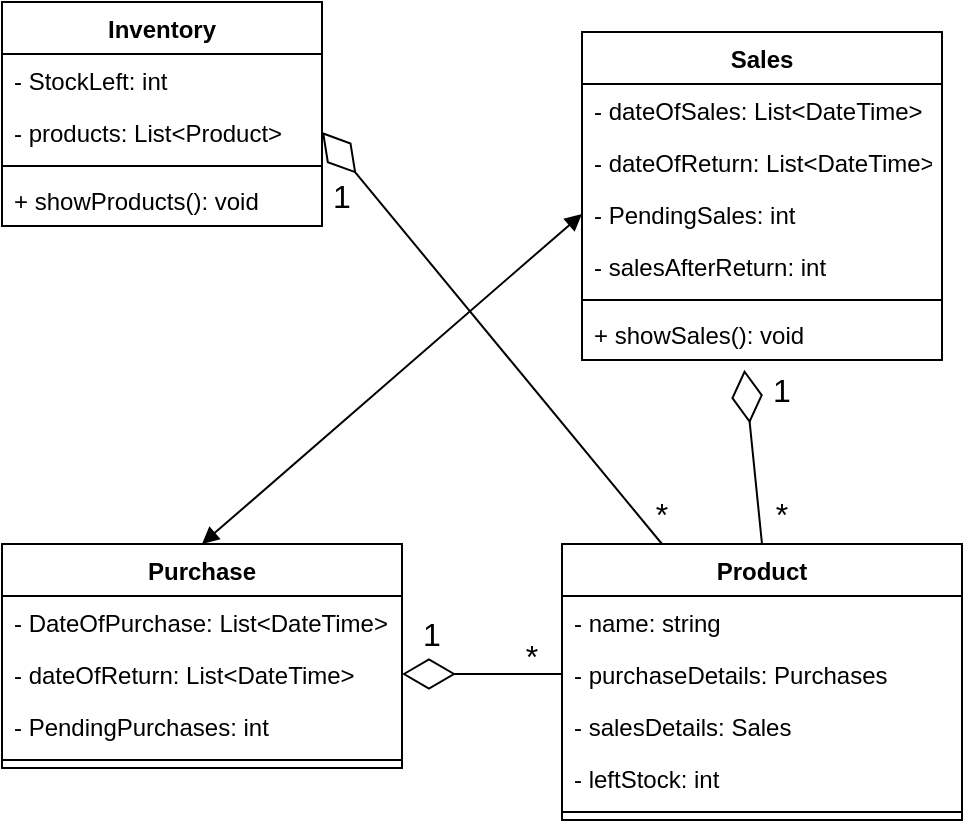 <mxfile version="16.4.7" type="device"><diagram id="Yd_rk0ZpZPj7ZJbNzEig" name="Page-1"><mxGraphModel dx="1209" dy="662" grid="1" gridSize="10" guides="1" tooltips="1" connect="1" arrows="1" fold="1" page="1" pageScale="1" pageWidth="850" pageHeight="1100" math="0" shadow="0"><root><mxCell id="0"/><mxCell id="1" parent="0"/><mxCell id="6Stz1itdVEhleYSY3CaR-1" value="Inventory" style="swimlane;fontStyle=1;align=center;verticalAlign=top;childLayout=stackLayout;horizontal=1;startSize=26;horizontalStack=0;resizeParent=1;resizeParentMax=0;resizeLast=0;collapsible=1;marginBottom=0;" vertex="1" parent="1"><mxGeometry x="130" y="79" width="160" height="112" as="geometry"/></mxCell><mxCell id="6Stz1itdVEhleYSY3CaR-2" value="- StockLeft: int" style="text;strokeColor=none;fillColor=none;align=left;verticalAlign=top;spacingLeft=4;spacingRight=4;overflow=hidden;rotatable=0;points=[[0,0.5],[1,0.5]];portConstraint=eastwest;" vertex="1" parent="6Stz1itdVEhleYSY3CaR-1"><mxGeometry y="26" width="160" height="26" as="geometry"/></mxCell><mxCell id="6Stz1itdVEhleYSY3CaR-5" value="- products: List&lt;Product&gt;" style="text;strokeColor=none;fillColor=none;align=left;verticalAlign=top;spacingLeft=4;spacingRight=4;overflow=hidden;rotatable=0;points=[[0,0.5],[1,0.5]];portConstraint=eastwest;" vertex="1" parent="6Stz1itdVEhleYSY3CaR-1"><mxGeometry y="52" width="160" height="26" as="geometry"/></mxCell><mxCell id="6Stz1itdVEhleYSY3CaR-3" value="" style="line;strokeWidth=1;fillColor=none;align=left;verticalAlign=middle;spacingTop=-1;spacingLeft=3;spacingRight=3;rotatable=0;labelPosition=right;points=[];portConstraint=eastwest;" vertex="1" parent="6Stz1itdVEhleYSY3CaR-1"><mxGeometry y="78" width="160" height="8" as="geometry"/></mxCell><mxCell id="6Stz1itdVEhleYSY3CaR-4" value="+ showProducts(): void" style="text;strokeColor=none;fillColor=none;align=left;verticalAlign=top;spacingLeft=4;spacingRight=4;overflow=hidden;rotatable=0;points=[[0,0.5],[1,0.5]];portConstraint=eastwest;" vertex="1" parent="6Stz1itdVEhleYSY3CaR-1"><mxGeometry y="86" width="160" height="26" as="geometry"/></mxCell><mxCell id="6Stz1itdVEhleYSY3CaR-6" value="Sales" style="swimlane;fontStyle=1;align=center;verticalAlign=top;childLayout=stackLayout;horizontal=1;startSize=26;horizontalStack=0;resizeParent=1;resizeParentMax=0;resizeLast=0;collapsible=1;marginBottom=0;" vertex="1" parent="1"><mxGeometry x="420" y="94" width="180" height="164" as="geometry"/></mxCell><mxCell id="6Stz1itdVEhleYSY3CaR-7" value="- dateOfSales: List&lt;DateTime&gt;" style="text;strokeColor=none;fillColor=none;align=left;verticalAlign=top;spacingLeft=4;spacingRight=4;overflow=hidden;rotatable=0;points=[[0,0.5],[1,0.5]];portConstraint=eastwest;" vertex="1" parent="6Stz1itdVEhleYSY3CaR-6"><mxGeometry y="26" width="180" height="26" as="geometry"/></mxCell><mxCell id="6Stz1itdVEhleYSY3CaR-8" value="- dateOfReturn: List&lt;DateTime&gt;" style="text;strokeColor=none;fillColor=none;align=left;verticalAlign=top;spacingLeft=4;spacingRight=4;overflow=hidden;rotatable=0;points=[[0,0.5],[1,0.5]];portConstraint=eastwest;" vertex="1" parent="6Stz1itdVEhleYSY3CaR-6"><mxGeometry y="52" width="180" height="26" as="geometry"/></mxCell><mxCell id="6Stz1itdVEhleYSY3CaR-11" value="- PendingSales: int" style="text;strokeColor=none;fillColor=none;align=left;verticalAlign=top;spacingLeft=4;spacingRight=4;overflow=hidden;rotatable=0;points=[[0,0.5],[1,0.5]];portConstraint=eastwest;" vertex="1" parent="6Stz1itdVEhleYSY3CaR-6"><mxGeometry y="78" width="180" height="26" as="geometry"/></mxCell><mxCell id="6Stz1itdVEhleYSY3CaR-12" value="- salesAfterReturn: int" style="text;strokeColor=none;fillColor=none;align=left;verticalAlign=top;spacingLeft=4;spacingRight=4;overflow=hidden;rotatable=0;points=[[0,0.5],[1,0.5]];portConstraint=eastwest;" vertex="1" parent="6Stz1itdVEhleYSY3CaR-6"><mxGeometry y="104" width="180" height="26" as="geometry"/></mxCell><mxCell id="6Stz1itdVEhleYSY3CaR-9" value="" style="line;strokeWidth=1;fillColor=none;align=left;verticalAlign=middle;spacingTop=-1;spacingLeft=3;spacingRight=3;rotatable=0;labelPosition=right;points=[];portConstraint=eastwest;" vertex="1" parent="6Stz1itdVEhleYSY3CaR-6"><mxGeometry y="130" width="180" height="8" as="geometry"/></mxCell><mxCell id="6Stz1itdVEhleYSY3CaR-10" value="+ showSales(): void" style="text;strokeColor=none;fillColor=none;align=left;verticalAlign=top;spacingLeft=4;spacingRight=4;overflow=hidden;rotatable=0;points=[[0,0.5],[1,0.5]];portConstraint=eastwest;" vertex="1" parent="6Stz1itdVEhleYSY3CaR-6"><mxGeometry y="138" width="180" height="26" as="geometry"/></mxCell><mxCell id="6Stz1itdVEhleYSY3CaR-13" value="Purchase" style="swimlane;fontStyle=1;align=center;verticalAlign=top;childLayout=stackLayout;horizontal=1;startSize=26;horizontalStack=0;resizeParent=1;resizeParentMax=0;resizeLast=0;collapsible=1;marginBottom=0;" vertex="1" parent="1"><mxGeometry x="130" y="350" width="200" height="112" as="geometry"/></mxCell><mxCell id="6Stz1itdVEhleYSY3CaR-14" value="- DateOfPurchase: List&lt;DateTime&gt;" style="text;strokeColor=none;fillColor=none;align=left;verticalAlign=top;spacingLeft=4;spacingRight=4;overflow=hidden;rotatable=0;points=[[0,0.5],[1,0.5]];portConstraint=eastwest;" vertex="1" parent="6Stz1itdVEhleYSY3CaR-13"><mxGeometry y="26" width="200" height="26" as="geometry"/></mxCell><mxCell id="6Stz1itdVEhleYSY3CaR-15" value="- dateOfReturn: List&lt;DateTime&gt;" style="text;strokeColor=none;fillColor=none;align=left;verticalAlign=top;spacingLeft=4;spacingRight=4;overflow=hidden;rotatable=0;points=[[0,0.5],[1,0.5]];portConstraint=eastwest;" vertex="1" parent="6Stz1itdVEhleYSY3CaR-13"><mxGeometry y="52" width="200" height="26" as="geometry"/></mxCell><mxCell id="6Stz1itdVEhleYSY3CaR-17" value="- PendingPurchases: int" style="text;strokeColor=none;fillColor=none;align=left;verticalAlign=top;spacingLeft=4;spacingRight=4;overflow=hidden;rotatable=0;points=[[0,0.5],[1,0.5]];portConstraint=eastwest;" vertex="1" parent="6Stz1itdVEhleYSY3CaR-13"><mxGeometry y="78" width="200" height="26" as="geometry"/></mxCell><mxCell id="6Stz1itdVEhleYSY3CaR-16" value="" style="line;strokeWidth=1;fillColor=none;align=left;verticalAlign=middle;spacingTop=-1;spacingLeft=3;spacingRight=3;rotatable=0;labelPosition=right;points=[];portConstraint=eastwest;" vertex="1" parent="6Stz1itdVEhleYSY3CaR-13"><mxGeometry y="104" width="200" height="8" as="geometry"/></mxCell><mxCell id="6Stz1itdVEhleYSY3CaR-18" value="Product" style="swimlane;fontStyle=1;align=center;verticalAlign=top;childLayout=stackLayout;horizontal=1;startSize=26;horizontalStack=0;resizeParent=1;resizeParentMax=0;resizeLast=0;collapsible=1;marginBottom=0;" vertex="1" parent="1"><mxGeometry x="410" y="350" width="200" height="138" as="geometry"/></mxCell><mxCell id="6Stz1itdVEhleYSY3CaR-19" value="- name: string" style="text;strokeColor=none;fillColor=none;align=left;verticalAlign=top;spacingLeft=4;spacingRight=4;overflow=hidden;rotatable=0;points=[[0,0.5],[1,0.5]];portConstraint=eastwest;" vertex="1" parent="6Stz1itdVEhleYSY3CaR-18"><mxGeometry y="26" width="200" height="26" as="geometry"/></mxCell><mxCell id="6Stz1itdVEhleYSY3CaR-20" value="- purchaseDetails: Purchases" style="text;strokeColor=none;fillColor=none;align=left;verticalAlign=top;spacingLeft=4;spacingRight=4;overflow=hidden;rotatable=0;points=[[0,0.5],[1,0.5]];portConstraint=eastwest;" vertex="1" parent="6Stz1itdVEhleYSY3CaR-18"><mxGeometry y="52" width="200" height="26" as="geometry"/></mxCell><mxCell id="6Stz1itdVEhleYSY3CaR-21" value="- salesDetails: Sales" style="text;strokeColor=none;fillColor=none;align=left;verticalAlign=top;spacingLeft=4;spacingRight=4;overflow=hidden;rotatable=0;points=[[0,0.5],[1,0.5]];portConstraint=eastwest;" vertex="1" parent="6Stz1itdVEhleYSY3CaR-18"><mxGeometry y="78" width="200" height="26" as="geometry"/></mxCell><mxCell id="6Stz1itdVEhleYSY3CaR-23" value="- leftStock: int" style="text;strokeColor=none;fillColor=none;align=left;verticalAlign=top;spacingLeft=4;spacingRight=4;overflow=hidden;rotatable=0;points=[[0,0.5],[1,0.5]];portConstraint=eastwest;" vertex="1" parent="6Stz1itdVEhleYSY3CaR-18"><mxGeometry y="104" width="200" height="26" as="geometry"/></mxCell><mxCell id="6Stz1itdVEhleYSY3CaR-22" value="" style="line;strokeWidth=1;fillColor=none;align=left;verticalAlign=middle;spacingTop=-1;spacingLeft=3;spacingRight=3;rotatable=0;labelPosition=right;points=[];portConstraint=eastwest;" vertex="1" parent="6Stz1itdVEhleYSY3CaR-18"><mxGeometry y="130" width="200" height="8" as="geometry"/></mxCell><mxCell id="6Stz1itdVEhleYSY3CaR-25" value="" style="endArrow=diamondThin;endFill=0;endSize=24;html=1;rounded=0;entryX=1;entryY=0.5;entryDx=0;entryDy=0;exitX=0;exitY=0.5;exitDx=0;exitDy=0;" edge="1" parent="1" source="6Stz1itdVEhleYSY3CaR-20" target="6Stz1itdVEhleYSY3CaR-15"><mxGeometry width="160" relative="1" as="geometry"><mxPoint x="300" y="380" as="sourcePoint"/><mxPoint x="460" y="380" as="targetPoint"/></mxGeometry></mxCell><mxCell id="6Stz1itdVEhleYSY3CaR-28" value="" style="endArrow=diamondThin;endFill=0;endSize=24;html=1;rounded=0;entryX=0.451;entryY=1.188;entryDx=0;entryDy=0;entryPerimeter=0;exitX=0.5;exitY=0;exitDx=0;exitDy=0;" edge="1" parent="1" source="6Stz1itdVEhleYSY3CaR-18" target="6Stz1itdVEhleYSY3CaR-10"><mxGeometry width="160" relative="1" as="geometry"><mxPoint x="390" y="380" as="sourcePoint"/><mxPoint x="550" y="380" as="targetPoint"/></mxGeometry></mxCell><mxCell id="6Stz1itdVEhleYSY3CaR-29" value="" style="endArrow=block;startArrow=block;endFill=1;startFill=1;html=1;rounded=0;exitX=0.5;exitY=0;exitDx=0;exitDy=0;entryX=0;entryY=0.5;entryDx=0;entryDy=0;" edge="1" parent="1" source="6Stz1itdVEhleYSY3CaR-13" target="6Stz1itdVEhleYSY3CaR-11"><mxGeometry width="160" relative="1" as="geometry"><mxPoint x="270" y="380" as="sourcePoint"/><mxPoint x="430" y="380" as="targetPoint"/></mxGeometry></mxCell><mxCell id="6Stz1itdVEhleYSY3CaR-30" value="" style="endArrow=diamondThin;endFill=0;endSize=24;html=1;rounded=0;exitX=0.25;exitY=0;exitDx=0;exitDy=0;entryX=1;entryY=0.5;entryDx=0;entryDy=0;" edge="1" parent="1" source="6Stz1itdVEhleYSY3CaR-18" target="6Stz1itdVEhleYSY3CaR-5"><mxGeometry width="160" relative="1" as="geometry"><mxPoint x="270" y="330" as="sourcePoint"/><mxPoint x="430" y="330" as="targetPoint"/></mxGeometry></mxCell><mxCell id="6Stz1itdVEhleYSY3CaR-31" value="&lt;font style=&quot;font-size: 16px&quot;&gt;1&lt;/font&gt;" style="text;html=1;strokeColor=none;fillColor=none;align=center;verticalAlign=middle;whiteSpace=wrap;rounded=0;" vertex="1" parent="1"><mxGeometry x="315" y="380" width="60" height="30" as="geometry"/></mxCell><mxCell id="6Stz1itdVEhleYSY3CaR-32" value="&lt;font style=&quot;font-size: 16px&quot;&gt;*&lt;/font&gt;" style="text;html=1;strokeColor=none;fillColor=none;align=center;verticalAlign=middle;whiteSpace=wrap;rounded=0;" vertex="1" parent="1"><mxGeometry x="365" y="391" width="60" height="30" as="geometry"/></mxCell><mxCell id="6Stz1itdVEhleYSY3CaR-33" value="&lt;font style=&quot;font-size: 16px&quot;&gt;1&lt;/font&gt;" style="text;html=1;strokeColor=none;fillColor=none;align=center;verticalAlign=middle;whiteSpace=wrap;rounded=0;" vertex="1" parent="1"><mxGeometry x="490" y="258" width="60" height="30" as="geometry"/></mxCell><mxCell id="6Stz1itdVEhleYSY3CaR-34" value="&lt;font style=&quot;font-size: 16px&quot;&gt;*&lt;/font&gt;" style="text;html=1;strokeColor=none;fillColor=none;align=center;verticalAlign=middle;whiteSpace=wrap;rounded=0;" vertex="1" parent="1"><mxGeometry x="490" y="320" width="60" height="30" as="geometry"/></mxCell><mxCell id="6Stz1itdVEhleYSY3CaR-35" value="&lt;font style=&quot;font-size: 16px&quot;&gt;1&lt;/font&gt;" style="text;html=1;strokeColor=none;fillColor=none;align=center;verticalAlign=middle;whiteSpace=wrap;rounded=0;" vertex="1" parent="1"><mxGeometry x="270" y="161" width="60" height="30" as="geometry"/></mxCell><mxCell id="6Stz1itdVEhleYSY3CaR-36" value="&lt;font style=&quot;font-size: 16px&quot;&gt;*&lt;/font&gt;" style="text;html=1;strokeColor=none;fillColor=none;align=center;verticalAlign=middle;whiteSpace=wrap;rounded=0;" vertex="1" parent="1"><mxGeometry x="430" y="320" width="60" height="30" as="geometry"/></mxCell></root></mxGraphModel></diagram></mxfile>
